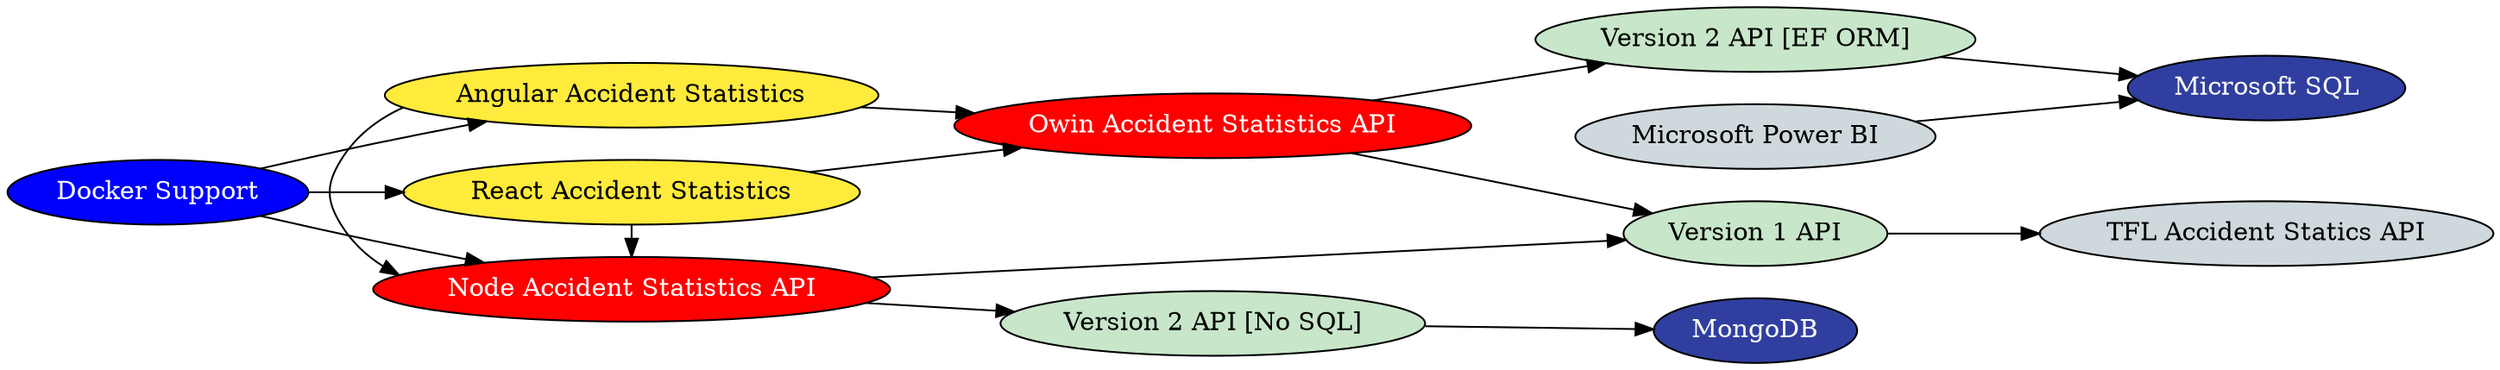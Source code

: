 digraph architecture {
  rankdir=LR;

  // Storage - #303F9F (dark blue)
  node[fillcolor="#303F9F" style="filled" fontcolor="white"];
  database[label="Microsoft SQL"]; 
  mongo_db[label="MongoDB"];
  
  // Client-side Apps - #FFEB3B (yellow)
  node[fillcolor="#FFEB3B" style="filled" fontcolor="black"];
  ng_front_end[label="Angular Accident Statistics"]; 
  react_front_end[label="React Accident Statistics"];
  
  // Data Persistence - #C8E6C9 (light green)
  node[fillcolor="#C8E6C9" style="filled" fontcolor="black"];
  orm[label="Version 2 API [EF ORM]"]; 
  no_sql_database[label="Version 2 API [No SQL]"]; 
  live_api[label="Version 1 API"];
  
  // Backend API's - #FF0000 (red)
  node[fillcolor="#FF0000" style="filled" fontcolor="white"];
  node_api[label="Node Accident Statistics API"]; 
  owin_api[label="Owin Accident Statistics API"];
  
  // 3rd-party APIs - #CFD8DC (light grey)
  node[fillcolor="#CFD8DC" style="filled" fontcolor="black"];
  tfl_api[label="TFL Accident Statics API"];
  power_bi[label="Microsoft Power BI"]

  // Docker Support - #0000FF (blue)
  node[fillcolor="#0000FF" style="filled" fontcolor="white"];
  docker_support[label="Docker Support"];

  subgraph client_side_apps {
      ng_front_end -> {node_api,owin_api};
      react_front_end -> {node_api,owin_api};
      {rank=same; ng_front_end, react_front_end, node_api};
  }
  
  subgraph owin_api_structure {
     owin_api -> {orm, live_api};
  }

  subgraph node_api_structure {
     node_api -> {no_sql_database, live_api};
  }
  
  subgraph durability {
      orm -> {database};
      no_sql_database -> {mongo_db};
      live_api -> {tfl_api};
      power_bi -> {database};
  }

  subgraph docker_containers {
     docker_support -> {ng_front_end, react_front_end, node_api};
  }
}